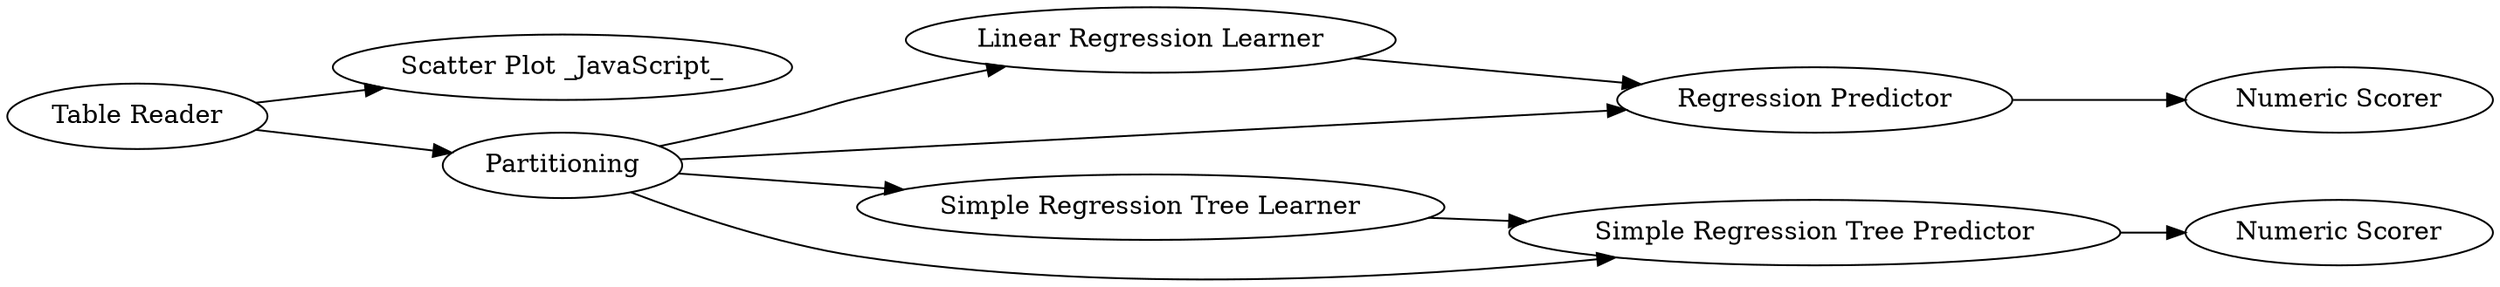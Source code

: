 digraph {
	1 [label="Table Reader"]
	2 [label="Scatter Plot _JavaScript_"]
	3 [label=Partitioning]
	4 [label="Linear Regression Learner"]
	5 [label="Regression Predictor"]
	6 [label="Numeric Scorer"]
	7 [label="Simple Regression Tree Learner"]
	8 [label="Simple Regression Tree Predictor"]
	10 [label="Numeric Scorer"]
	1 -> 2
	1 -> 3
	3 -> 4
	3 -> 5
	3 -> 7
	3 -> 8
	4 -> 5
	5 -> 6
	7 -> 8
	8 -> 10
	rankdir=LR
}
